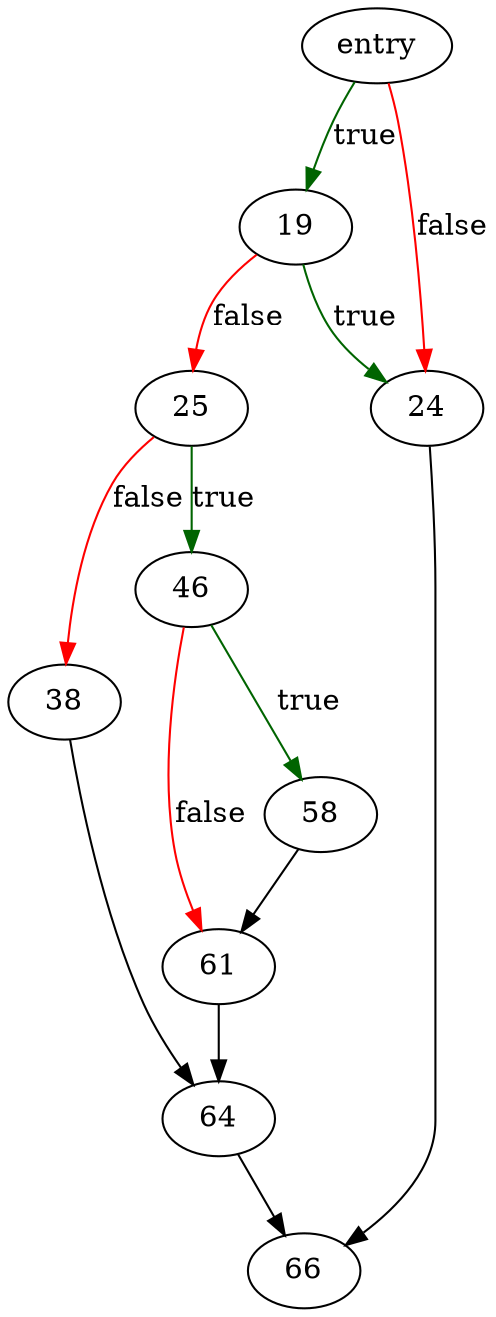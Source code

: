 digraph "sqlite3VtabCallConnect" {
	// Node definitions.
	2 [label=entry];
	19;
	24;
	25;
	38;
	46;
	58;
	61;
	64;
	66;

	// Edge definitions.
	2 -> 19 [
		color=darkgreen
		label=true
	];
	2 -> 24 [
		color=red
		label=false
	];
	19 -> 24 [
		color=darkgreen
		label=true
	];
	19 -> 25 [
		color=red
		label=false
	];
	24 -> 66;
	25 -> 38 [
		color=red
		label=false
	];
	25 -> 46 [
		color=darkgreen
		label=true
	];
	38 -> 64;
	46 -> 58 [
		color=darkgreen
		label=true
	];
	46 -> 61 [
		color=red
		label=false
	];
	58 -> 61;
	61 -> 64;
	64 -> 66;
}